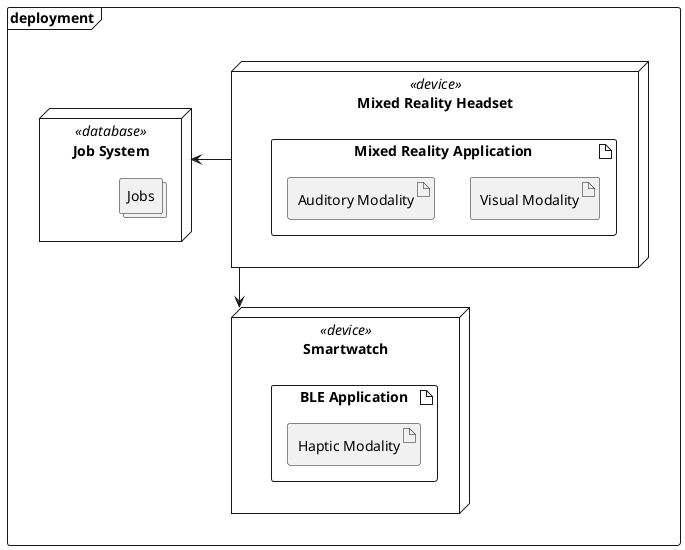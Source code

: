 @startuml "Deployment Diagram"

skinparam linetype ortho

frame deployment {
    node "Mixed Reality Headset" <<device>> as XR {
        artifact "Mixed Reality Application" {
            artifact "Visual Modality"
            artifact "Auditory Modality"
        }
    }

    node "Smartwatch" <<device>> as Watch {
        artifact "BLE Application" {
            artifact "Haptic Modality"
        }
    }

    node "Job System" <<database>> as JobSystem {
        collections Jobs    
    }

    XR -down-> Watch
    XR --left--> JobSystem

}

@enduml